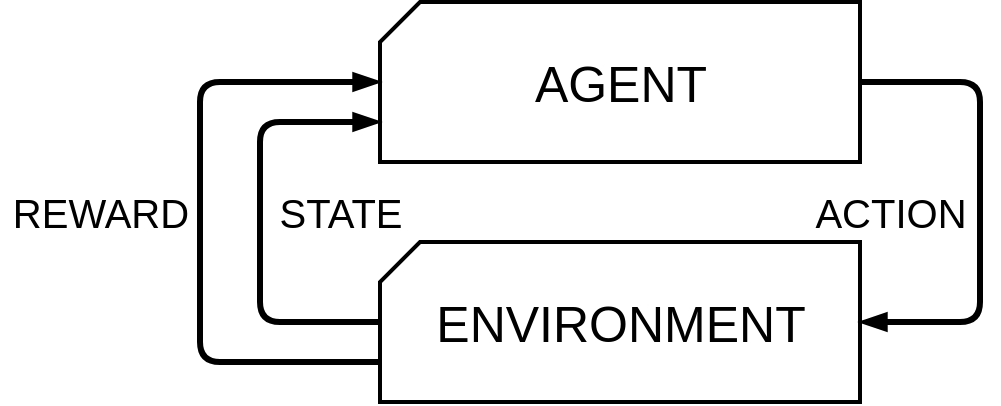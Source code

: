 <mxfile version="14.5.4" type="github">
  <diagram id="-OLbHf3zVnXg6wuHdOSr" name="Page-1">
    <mxGraphModel dx="652" dy="430" grid="1" gridSize="10" guides="1" tooltips="1" connect="1" arrows="1" fold="1" page="1" pageScale="1" pageWidth="1169" pageHeight="827" math="0" shadow="0">
      <root>
        <mxCell id="0" />
        <mxCell id="1" parent="0" />
        <mxCell id="zZxohml71-mbUtK2hDem-1" value="" style="verticalLabelPosition=bottom;verticalAlign=top;html=1;shape=card;whiteSpace=wrap;size=20;arcSize=12;strokeWidth=2;" vertex="1" parent="1">
          <mxGeometry x="480" y="200" width="240" height="80" as="geometry" />
        </mxCell>
        <mxCell id="zZxohml71-mbUtK2hDem-2" value="" style="verticalLabelPosition=bottom;verticalAlign=top;html=1;shape=card;whiteSpace=wrap;size=20;arcSize=12;strokeWidth=2;" vertex="1" parent="1">
          <mxGeometry x="480" y="320" width="240" height="80" as="geometry" />
        </mxCell>
        <mxCell id="zZxohml71-mbUtK2hDem-3" value="" style="endArrow=blockThin;html=1;strokeWidth=3;exitX=0;exitY=0.75;exitDx=0;exitDy=0;exitPerimeter=0;endFill=1;" edge="1" parent="1" source="zZxohml71-mbUtK2hDem-2" target="zZxohml71-mbUtK2hDem-1">
          <mxGeometry width="50" height="50" relative="1" as="geometry">
            <mxPoint x="470" y="380" as="sourcePoint" />
            <mxPoint x="470" y="240" as="targetPoint" />
            <Array as="points">
              <mxPoint x="390" y="380" />
              <mxPoint x="390" y="240" />
            </Array>
          </mxGeometry>
        </mxCell>
        <mxCell id="zZxohml71-mbUtK2hDem-5" value="" style="endArrow=blockThin;html=1;strokeWidth=3;entryX=0;entryY=0.75;entryDx=0;entryDy=0;entryPerimeter=0;endFill=1;" edge="1" parent="1" source="zZxohml71-mbUtK2hDem-2" target="zZxohml71-mbUtK2hDem-1">
          <mxGeometry width="50" height="50" relative="1" as="geometry">
            <mxPoint x="470" y="360" as="sourcePoint" />
            <mxPoint x="470" y="260" as="targetPoint" />
            <Array as="points">
              <mxPoint x="420" y="360" />
              <mxPoint x="420" y="260" />
            </Array>
          </mxGeometry>
        </mxCell>
        <mxCell id="zZxohml71-mbUtK2hDem-6" value="" style="endArrow=blockThin;html=1;strokeWidth=3;exitX=1;exitY=0.5;exitDx=0;exitDy=0;exitPerimeter=0;entryX=1;entryY=0.5;entryDx=0;entryDy=0;entryPerimeter=0;endFill=1;" edge="1" parent="1" source="zZxohml71-mbUtK2hDem-1" target="zZxohml71-mbUtK2hDem-2">
          <mxGeometry width="50" height="50" relative="1" as="geometry">
            <mxPoint x="730" y="240" as="sourcePoint" />
            <mxPoint x="730" y="360" as="targetPoint" />
            <Array as="points">
              <mxPoint x="780" y="240" />
              <mxPoint x="780" y="360" />
            </Array>
          </mxGeometry>
        </mxCell>
        <mxCell id="zZxohml71-mbUtK2hDem-7" value="ACTION" style="text;html=1;align=center;verticalAlign=middle;resizable=0;points=[];autosize=1;fontSize=20;" vertex="1" parent="1">
          <mxGeometry x="690" y="290" width="90" height="30" as="geometry" />
        </mxCell>
        <mxCell id="zZxohml71-mbUtK2hDem-8" value="STATE" style="text;html=1;align=center;verticalAlign=middle;resizable=0;points=[];autosize=1;fontSize=20;" vertex="1" parent="1">
          <mxGeometry x="420" y="290" width="80" height="30" as="geometry" />
        </mxCell>
        <mxCell id="zZxohml71-mbUtK2hDem-9" value="REWARD" style="text;html=1;align=center;verticalAlign=middle;resizable=0;points=[];autosize=1;fontSize=20;" vertex="1" parent="1">
          <mxGeometry x="290" y="290" width="100" height="30" as="geometry" />
        </mxCell>
        <mxCell id="zZxohml71-mbUtK2hDem-10" value="AGENT" style="text;html=1;align=center;verticalAlign=middle;resizable=0;points=[];autosize=1;fontSize=25;" vertex="1" parent="1">
          <mxGeometry x="550" y="220" width="100" height="40" as="geometry" />
        </mxCell>
        <mxCell id="zZxohml71-mbUtK2hDem-11" value="ENVIRONMENT" style="text;html=1;align=center;verticalAlign=middle;resizable=0;points=[];autosize=1;fontSize=25;" vertex="1" parent="1">
          <mxGeometry x="500" y="340" width="200" height="40" as="geometry" />
        </mxCell>
      </root>
    </mxGraphModel>
  </diagram>
</mxfile>
